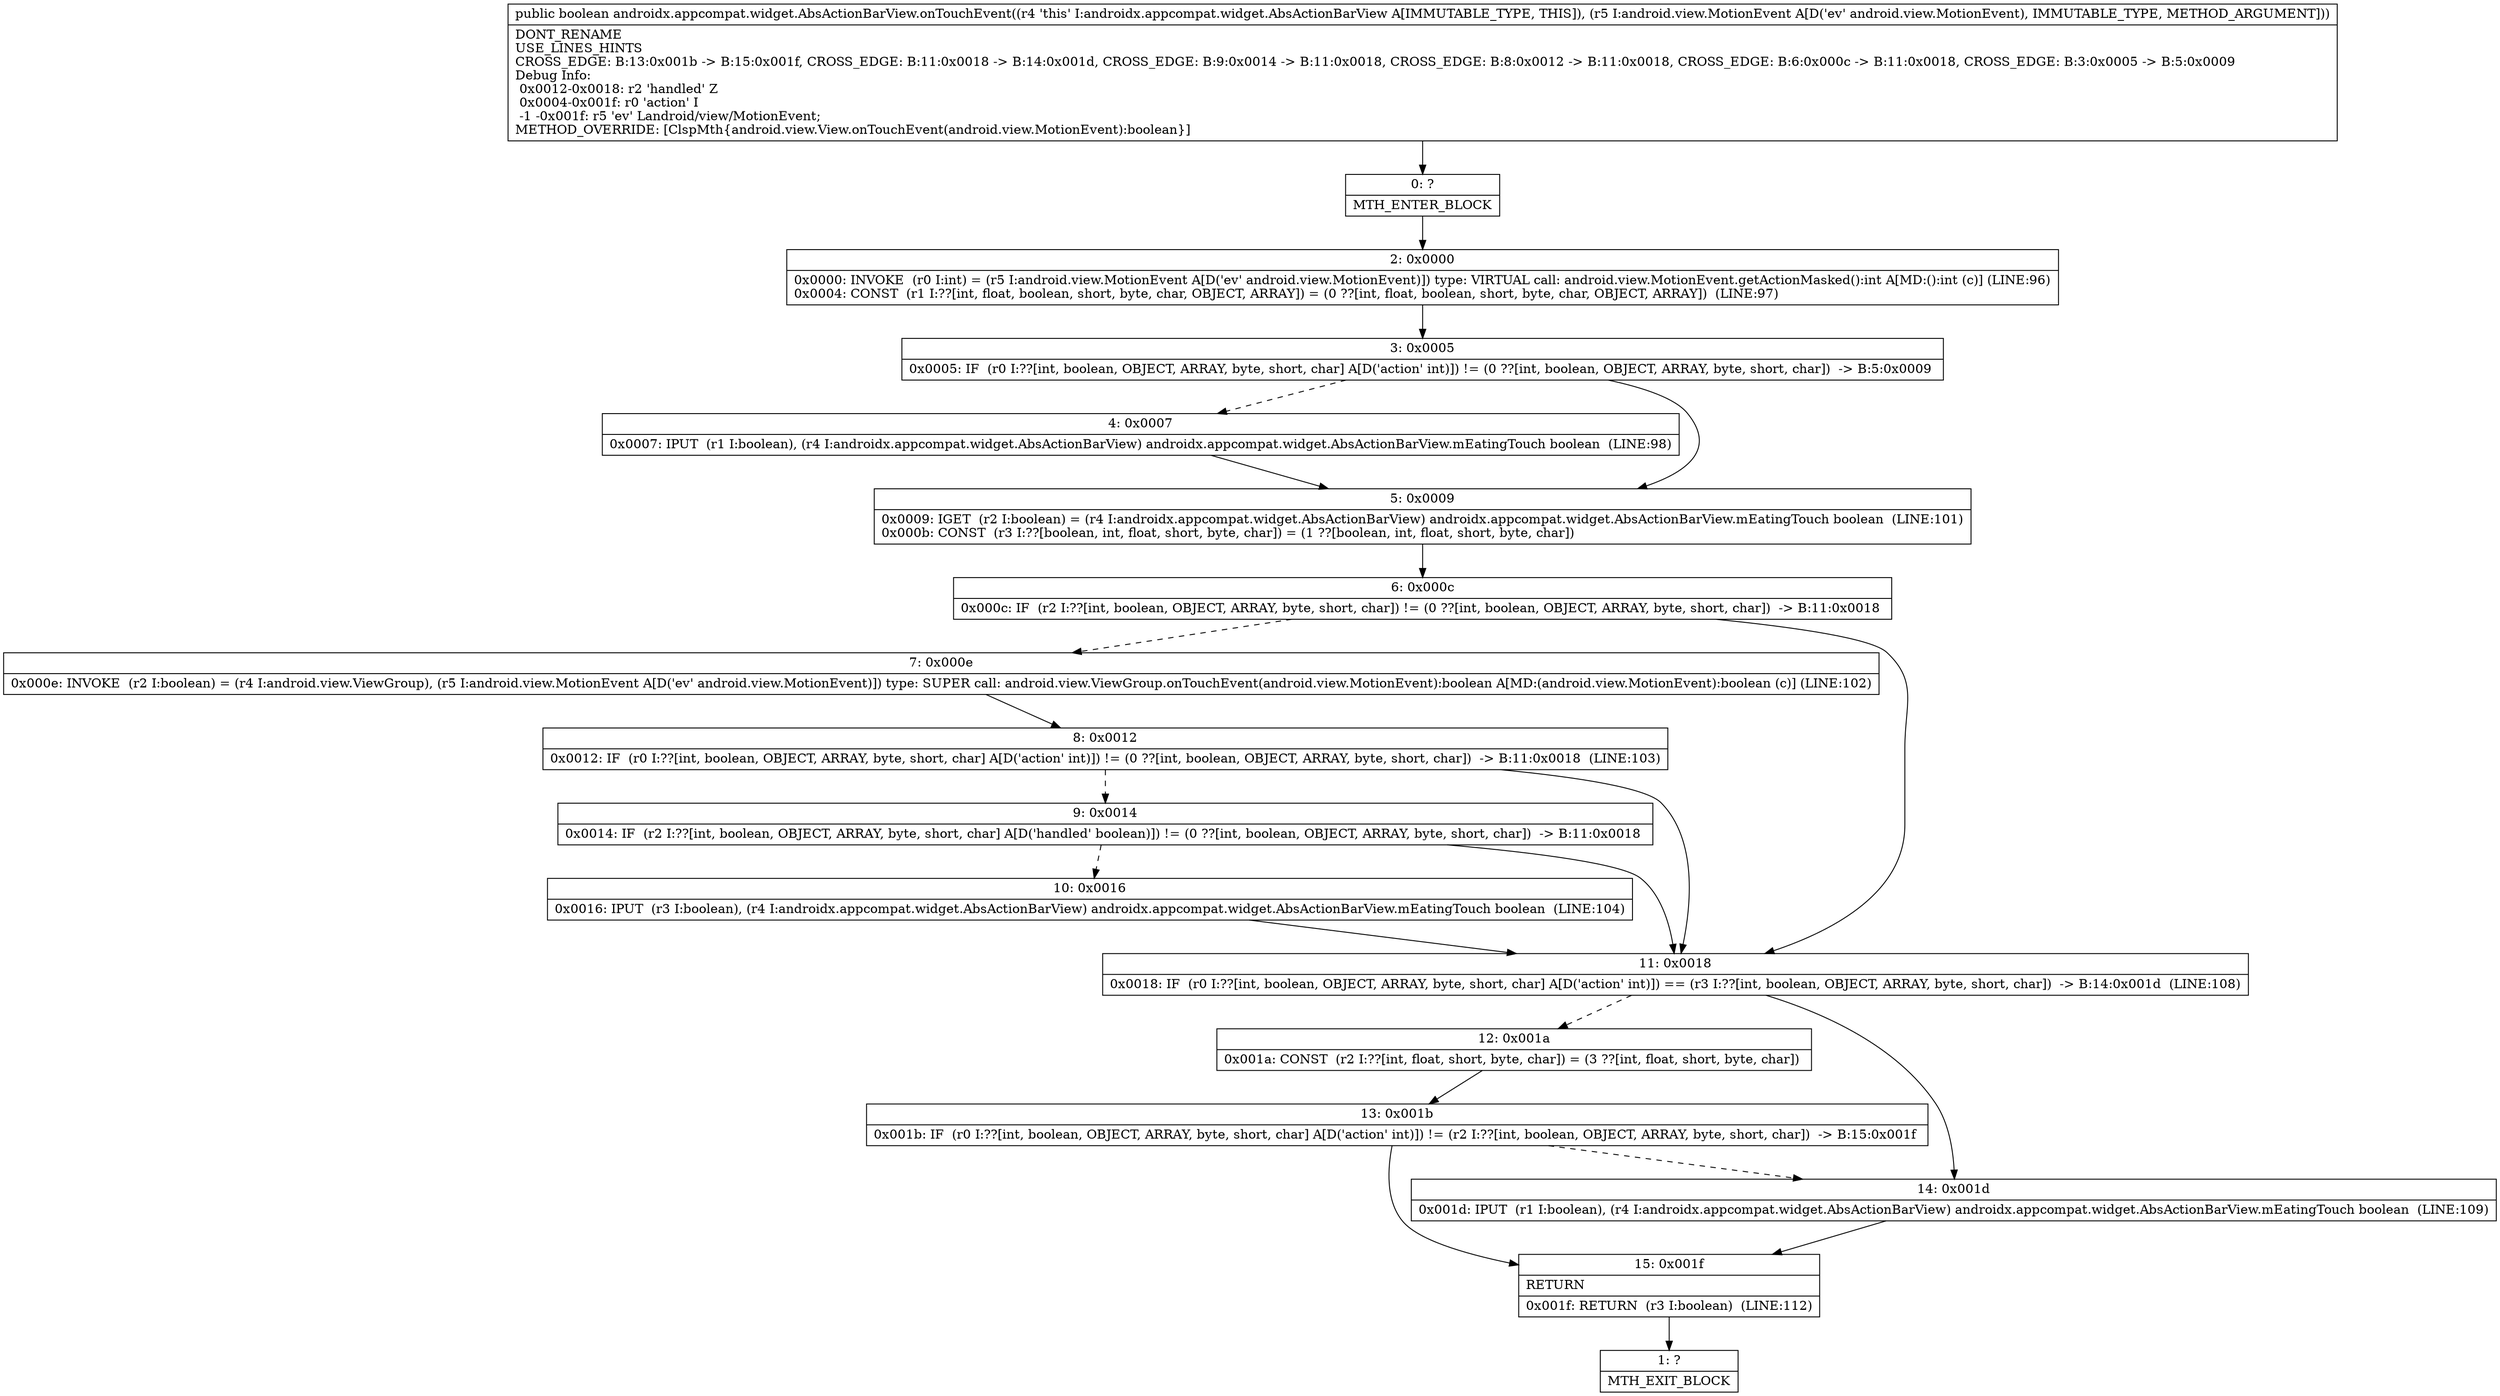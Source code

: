 digraph "CFG forandroidx.appcompat.widget.AbsActionBarView.onTouchEvent(Landroid\/view\/MotionEvent;)Z" {
Node_0 [shape=record,label="{0\:\ ?|MTH_ENTER_BLOCK\l}"];
Node_2 [shape=record,label="{2\:\ 0x0000|0x0000: INVOKE  (r0 I:int) = (r5 I:android.view.MotionEvent A[D('ev' android.view.MotionEvent)]) type: VIRTUAL call: android.view.MotionEvent.getActionMasked():int A[MD:():int (c)] (LINE:96)\l0x0004: CONST  (r1 I:??[int, float, boolean, short, byte, char, OBJECT, ARRAY]) = (0 ??[int, float, boolean, short, byte, char, OBJECT, ARRAY])  (LINE:97)\l}"];
Node_3 [shape=record,label="{3\:\ 0x0005|0x0005: IF  (r0 I:??[int, boolean, OBJECT, ARRAY, byte, short, char] A[D('action' int)]) != (0 ??[int, boolean, OBJECT, ARRAY, byte, short, char])  \-\> B:5:0x0009 \l}"];
Node_4 [shape=record,label="{4\:\ 0x0007|0x0007: IPUT  (r1 I:boolean), (r4 I:androidx.appcompat.widget.AbsActionBarView) androidx.appcompat.widget.AbsActionBarView.mEatingTouch boolean  (LINE:98)\l}"];
Node_5 [shape=record,label="{5\:\ 0x0009|0x0009: IGET  (r2 I:boolean) = (r4 I:androidx.appcompat.widget.AbsActionBarView) androidx.appcompat.widget.AbsActionBarView.mEatingTouch boolean  (LINE:101)\l0x000b: CONST  (r3 I:??[boolean, int, float, short, byte, char]) = (1 ??[boolean, int, float, short, byte, char]) \l}"];
Node_6 [shape=record,label="{6\:\ 0x000c|0x000c: IF  (r2 I:??[int, boolean, OBJECT, ARRAY, byte, short, char]) != (0 ??[int, boolean, OBJECT, ARRAY, byte, short, char])  \-\> B:11:0x0018 \l}"];
Node_7 [shape=record,label="{7\:\ 0x000e|0x000e: INVOKE  (r2 I:boolean) = (r4 I:android.view.ViewGroup), (r5 I:android.view.MotionEvent A[D('ev' android.view.MotionEvent)]) type: SUPER call: android.view.ViewGroup.onTouchEvent(android.view.MotionEvent):boolean A[MD:(android.view.MotionEvent):boolean (c)] (LINE:102)\l}"];
Node_8 [shape=record,label="{8\:\ 0x0012|0x0012: IF  (r0 I:??[int, boolean, OBJECT, ARRAY, byte, short, char] A[D('action' int)]) != (0 ??[int, boolean, OBJECT, ARRAY, byte, short, char])  \-\> B:11:0x0018  (LINE:103)\l}"];
Node_9 [shape=record,label="{9\:\ 0x0014|0x0014: IF  (r2 I:??[int, boolean, OBJECT, ARRAY, byte, short, char] A[D('handled' boolean)]) != (0 ??[int, boolean, OBJECT, ARRAY, byte, short, char])  \-\> B:11:0x0018 \l}"];
Node_10 [shape=record,label="{10\:\ 0x0016|0x0016: IPUT  (r3 I:boolean), (r4 I:androidx.appcompat.widget.AbsActionBarView) androidx.appcompat.widget.AbsActionBarView.mEatingTouch boolean  (LINE:104)\l}"];
Node_11 [shape=record,label="{11\:\ 0x0018|0x0018: IF  (r0 I:??[int, boolean, OBJECT, ARRAY, byte, short, char] A[D('action' int)]) == (r3 I:??[int, boolean, OBJECT, ARRAY, byte, short, char])  \-\> B:14:0x001d  (LINE:108)\l}"];
Node_12 [shape=record,label="{12\:\ 0x001a|0x001a: CONST  (r2 I:??[int, float, short, byte, char]) = (3 ??[int, float, short, byte, char]) \l}"];
Node_13 [shape=record,label="{13\:\ 0x001b|0x001b: IF  (r0 I:??[int, boolean, OBJECT, ARRAY, byte, short, char] A[D('action' int)]) != (r2 I:??[int, boolean, OBJECT, ARRAY, byte, short, char])  \-\> B:15:0x001f \l}"];
Node_15 [shape=record,label="{15\:\ 0x001f|RETURN\l|0x001f: RETURN  (r3 I:boolean)  (LINE:112)\l}"];
Node_1 [shape=record,label="{1\:\ ?|MTH_EXIT_BLOCK\l}"];
Node_14 [shape=record,label="{14\:\ 0x001d|0x001d: IPUT  (r1 I:boolean), (r4 I:androidx.appcompat.widget.AbsActionBarView) androidx.appcompat.widget.AbsActionBarView.mEatingTouch boolean  (LINE:109)\l}"];
MethodNode[shape=record,label="{public boolean androidx.appcompat.widget.AbsActionBarView.onTouchEvent((r4 'this' I:androidx.appcompat.widget.AbsActionBarView A[IMMUTABLE_TYPE, THIS]), (r5 I:android.view.MotionEvent A[D('ev' android.view.MotionEvent), IMMUTABLE_TYPE, METHOD_ARGUMENT]))  | DONT_RENAME\lUSE_LINES_HINTS\lCROSS_EDGE: B:13:0x001b \-\> B:15:0x001f, CROSS_EDGE: B:11:0x0018 \-\> B:14:0x001d, CROSS_EDGE: B:9:0x0014 \-\> B:11:0x0018, CROSS_EDGE: B:8:0x0012 \-\> B:11:0x0018, CROSS_EDGE: B:6:0x000c \-\> B:11:0x0018, CROSS_EDGE: B:3:0x0005 \-\> B:5:0x0009\lDebug Info:\l  0x0012\-0x0018: r2 'handled' Z\l  0x0004\-0x001f: r0 'action' I\l  \-1 \-0x001f: r5 'ev' Landroid\/view\/MotionEvent;\lMETHOD_OVERRIDE: [ClspMth\{android.view.View.onTouchEvent(android.view.MotionEvent):boolean\}]\l}"];
MethodNode -> Node_0;Node_0 -> Node_2;
Node_2 -> Node_3;
Node_3 -> Node_4[style=dashed];
Node_3 -> Node_5;
Node_4 -> Node_5;
Node_5 -> Node_6;
Node_6 -> Node_7[style=dashed];
Node_6 -> Node_11;
Node_7 -> Node_8;
Node_8 -> Node_9[style=dashed];
Node_8 -> Node_11;
Node_9 -> Node_10[style=dashed];
Node_9 -> Node_11;
Node_10 -> Node_11;
Node_11 -> Node_12[style=dashed];
Node_11 -> Node_14;
Node_12 -> Node_13;
Node_13 -> Node_14[style=dashed];
Node_13 -> Node_15;
Node_15 -> Node_1;
Node_14 -> Node_15;
}

